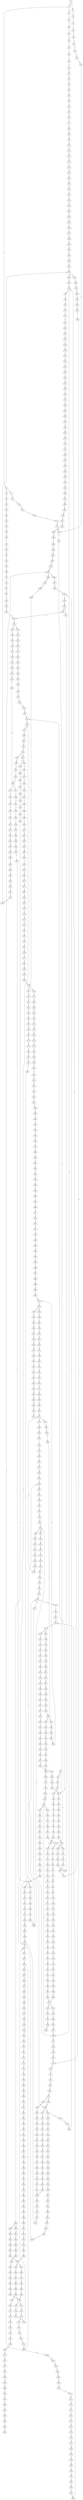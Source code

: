 strict digraph  {
	S0 -> S1 [ label = C ];
	S0 -> S2 [ label = A ];
	S1 -> S3 [ label = T ];
	S1 -> S4 [ label = G ];
	S2 -> S5 [ label = A ];
	S3 -> S6 [ label = C ];
	S4 -> S7 [ label = C ];
	S4 -> S8 [ label = T ];
	S5 -> S9 [ label = C ];
	S6 -> S10 [ label = C ];
	S7 -> S11 [ label = C ];
	S8 -> S12 [ label = C ];
	S9 -> S13 [ label = C ];
	S10 -> S14 [ label = G ];
	S11 -> S15 [ label = T ];
	S12 -> S16 [ label = T ];
	S13 -> S17 [ label = T ];
	S14 -> S18 [ label = G ];
	S15 -> S19 [ label = G ];
	S16 -> S20 [ label = G ];
	S17 -> S21 [ label = G ];
	S18 -> S22 [ label = T ];
	S19 -> S23 [ label = T ];
	S20 -> S24 [ label = T ];
	S21 -> S25 [ label = T ];
	S22 -> S26 [ label = C ];
	S23 -> S27 [ label = C ];
	S24 -> S28 [ label = T ];
	S25 -> S29 [ label = C ];
	S26 -> S30 [ label = T ];
	S27 -> S31 [ label = G ];
	S28 -> S32 [ label = C ];
	S29 -> S33 [ label = G ];
	S30 -> S34 [ label = G ];
	S31 -> S35 [ label = C ];
	S32 -> S36 [ label = C ];
	S33 -> S35 [ label = C ];
	S34 -> S37 [ label = G ];
	S35 -> S38 [ label = G ];
	S36 -> S39 [ label = G ];
	S37 -> S40 [ label = A ];
	S38 -> S41 [ label = C ];
	S39 -> S42 [ label = T ];
	S40 -> S43 [ label = G ];
	S41 -> S44 [ label = G ];
	S41 -> S45 [ label = A ];
	S42 -> S46 [ label = G ];
	S43 -> S47 [ label = G ];
	S44 -> S48 [ label = A ];
	S45 -> S49 [ label = G ];
	S45 -> S50 [ label = A ];
	S46 -> S51 [ label = G ];
	S47 -> S52 [ label = G ];
	S48 -> S53 [ label = G ];
	S49 -> S54 [ label = C ];
	S50 -> S55 [ label = C ];
	S51 -> S56 [ label = C ];
	S52 -> S57 [ label = T ];
	S53 -> S58 [ label = C ];
	S54 -> S59 [ label = C ];
	S55 -> S60 [ label = C ];
	S56 -> S61 [ label = C ];
	S57 -> S62 [ label = G ];
	S58 -> S63 [ label = A ];
	S59 -> S64 [ label = G ];
	S60 -> S65 [ label = C ];
	S61 -> S66 [ label = C ];
	S62 -> S67 [ label = T ];
	S63 -> S68 [ label = G ];
	S64 -> S69 [ label = G ];
	S65 -> S70 [ label = G ];
	S66 -> S71 [ label = G ];
	S67 -> S72 [ label = T ];
	S68 -> S73 [ label = T ];
	S69 -> S74 [ label = T ];
	S70 -> S75 [ label = T ];
	S71 -> S76 [ label = T ];
	S72 -> S77 [ label = C ];
	S73 -> S78 [ label = G ];
	S74 -> S79 [ label = G ];
	S75 -> S80 [ label = A ];
	S76 -> S81 [ label = C ];
	S77 -> S82 [ label = C ];
	S78 -> S83 [ label = C ];
	S79 -> S84 [ label = A ];
	S79 -> S85 [ label = G ];
	S80 -> S86 [ label = C ];
	S81 -> S87 [ label = C ];
	S82 -> S88 [ label = A ];
	S83 -> S89 [ label = A ];
	S84 -> S90 [ label = C ];
	S85 -> S91 [ label = T ];
	S85 -> S92 [ label = A ];
	S86 -> S93 [ label = A ];
	S87 -> S94 [ label = A ];
	S88 -> S95 [ label = G ];
	S89 -> S96 [ label = A ];
	S90 -> S97 [ label = G ];
	S91 -> S98 [ label = G ];
	S91 -> S99 [ label = T ];
	S92 -> S100 [ label = A ];
	S93 -> S101 [ label = G ];
	S94 -> S102 [ label = G ];
	S95 -> S103 [ label = C ];
	S96 -> S104 [ label = C ];
	S97 -> S105 [ label = T ];
	S98 -> S106 [ label = G ];
	S99 -> S107 [ label = A ];
	S100 -> S108 [ label = G ];
	S101 -> S109 [ label = C ];
	S102 -> S110 [ label = T ];
	S103 -> S111 [ label = A ];
	S104 -> S112 [ label = A ];
	S105 -> S113 [ label = G ];
	S106 -> S114 [ label = A ];
	S107 -> S115 [ label = G ];
	S108 -> S116 [ label = A ];
	S109 -> S117 [ label = A ];
	S110 -> S118 [ label = A ];
	S111 -> S119 [ label = G ];
	S112 -> S120 [ label = G ];
	S113 -> S121 [ label = G ];
	S114 -> S122 [ label = A ];
	S115 -> S123 [ label = A ];
	S116 -> S124 [ label = A ];
	S117 -> S125 [ label = G ];
	S118 -> S126 [ label = G ];
	S119 -> S127 [ label = A ];
	S120 -> S128 [ label = C ];
	S121 -> S129 [ label = G ];
	S122 -> S130 [ label = C ];
	S123 -> S131 [ label = A ];
	S124 -> S132 [ label = C ];
	S125 -> S133 [ label = G ];
	S126 -> S134 [ label = G ];
	S126 -> S135 [ label = C ];
	S127 -> S136 [ label = T ];
	S128 -> S137 [ label = T ];
	S129 -> S138 [ label = T ];
	S130 -> S139 [ label = C ];
	S131 -> S140 [ label = G ];
	S132 -> S141 [ label = G ];
	S133 -> S142 [ label = T ];
	S134 -> S143 [ label = G ];
	S135 -> S144 [ label = T ];
	S136 -> S145 [ label = A ];
	S137 -> S146 [ label = A ];
	S138 -> S147 [ label = A ];
	S139 -> S148 [ label = T ];
	S140 -> S149 [ label = G ];
	S141 -> S150 [ label = G ];
	S142 -> S151 [ label = G ];
	S143 -> S152 [ label = T ];
	S144 -> S153 [ label = C ];
	S145 -> S154 [ label = A ];
	S146 -> S155 [ label = C ];
	S147 -> S156 [ label = C ];
	S148 -> S157 [ label = C ];
	S149 -> S158 [ label = G ];
	S150 -> S159 [ label = C ];
	S151 -> S160 [ label = C ];
	S152 -> S161 [ label = C ];
	S153 -> S162 [ label = C ];
	S154 -> S163 [ label = A ];
	S155 -> S164 [ label = G ];
	S156 -> S165 [ label = T ];
	S157 -> S166 [ label = G ];
	S158 -> S167 [ label = G ];
	S159 -> S168 [ label = A ];
	S160 -> S169 [ label = A ];
	S161 -> S170 [ label = A ];
	S162 -> S171 [ label = A ];
	S163 -> S172 [ label = A ];
	S164 -> S173 [ label = A ];
	S165 -> S174 [ label = A ];
	S166 -> S175 [ label = G ];
	S167 -> S176 [ label = T ];
	S167 -> S177 [ label = G ];
	S168 -> S178 [ label = C ];
	S169 -> S179 [ label = C ];
	S170 -> S180 [ label = C ];
	S171 -> S181 [ label = C ];
	S172 -> S182 [ label = A ];
	S173 -> S183 [ label = G ];
	S174 -> S184 [ label = T ];
	S175 -> S185 [ label = C ];
	S176 -> S186 [ label = C ];
	S177 -> S187 [ label = T ];
	S178 -> S188 [ label = C ];
	S178 -> S189 [ label = T ];
	S179 -> S190 [ label = G ];
	S180 -> S191 [ label = T ];
	S181 -> S192 [ label = C ];
	S182 -> S193 [ label = C ];
	S183 -> S194 [ label = A ];
	S184 -> S195 [ label = T ];
	S185 -> S196 [ label = A ];
	S186 -> S197 [ label = T ];
	S187 -> S198 [ label = C ];
	S188 -> S199 [ label = G ];
	S189 -> S200 [ label = G ];
	S190 -> S201 [ label = C ];
	S191 -> S202 [ label = C ];
	S192 -> S203 [ label = G ];
	S193 -> S204 [ label = T ];
	S194 -> S205 [ label = A ];
	S195 -> S206 [ label = G ];
	S196 -> S207 [ label = C ];
	S197 -> S208 [ label = C ];
	S198 -> S209 [ label = C ];
	S199 -> S210 [ label = A ];
	S199 -> S211 [ label = G ];
	S200 -> S212 [ label = G ];
	S201 -> S213 [ label = G ];
	S202 -> S214 [ label = G ];
	S203 -> S215 [ label = G ];
	S204 -> S216 [ label = T ];
	S205 -> S217 [ label = C ];
	S206 -> S218 [ label = G ];
	S207 -> S219 [ label = G ];
	S207 -> S220 [ label = C ];
	S208 -> S221 [ label = T ];
	S209 -> S222 [ label = G ];
	S210 -> S223 [ label = G ];
	S210 -> S224 [ label = A ];
	S211 -> S225 [ label = G ];
	S212 -> S226 [ label = G ];
	S213 -> S227 [ label = G ];
	S214 -> S228 [ label = C ];
	S215 -> S229 [ label = A ];
	S216 -> S230 [ label = T ];
	S217 -> S231 [ label = T ];
	S218 -> S232 [ label = A ];
	S219 -> S233 [ label = C ];
	S220 -> S199 [ label = G ];
	S221 -> S234 [ label = C ];
	S222 -> S235 [ label = C ];
	S222 -> S236 [ label = T ];
	S223 -> S237 [ label = T ];
	S224 -> S238 [ label = T ];
	S225 -> S239 [ label = A ];
	S226 -> S240 [ label = A ];
	S227 -> S241 [ label = T ];
	S228 -> S242 [ label = T ];
	S229 -> S243 [ label = C ];
	S230 -> S244 [ label = G ];
	S231 -> S245 [ label = G ];
	S232 -> S246 [ label = A ];
	S233 -> S247 [ label = G ];
	S234 -> S248 [ label = G ];
	S235 -> S249 [ label = C ];
	S236 -> S250 [ label = C ];
	S237 -> S251 [ label = C ];
	S238 -> S252 [ label = G ];
	S239 -> S253 [ label = A ];
	S240 -> S254 [ label = A ];
	S241 -> S255 [ label = G ];
	S242 -> S256 [ label = T ];
	S243 -> S257 [ label = G ];
	S244 -> S258 [ label = C ];
	S245 -> S259 [ label = G ];
	S246 -> S260 [ label = C ];
	S247 -> S261 [ label = C ];
	S248 -> S262 [ label = T ];
	S249 -> S263 [ label = G ];
	S250 -> S264 [ label = G ];
	S251 -> S265 [ label = C ];
	S252 -> S266 [ label = T ];
	S253 -> S267 [ label = T ];
	S254 -> S268 [ label = C ];
	S255 -> S269 [ label = C ];
	S256 -> S270 [ label = C ];
	S257 -> S271 [ label = C ];
	S257 -> S272 [ label = T ];
	S258 -> S273 [ label = C ];
	S259 -> S274 [ label = C ];
	S260 -> S275 [ label = G ];
	S261 -> S276 [ label = G ];
	S262 -> S277 [ label = G ];
	S263 -> S278 [ label = G ];
	S264 -> S279 [ label = G ];
	S265 -> S280 [ label = A ];
	S266 -> S281 [ label = A ];
	S267 -> S282 [ label = T ];
	S268 -> S283 [ label = T ];
	S269 -> S284 [ label = C ];
	S270 -> S285 [ label = A ];
	S271 -> S286 [ label = C ];
	S272 -> S287 [ label = C ];
	S273 -> S288 [ label = G ];
	S274 -> S289 [ label = G ];
	S275 -> S290 [ label = G ];
	S276 -> S291 [ label = C ];
	S276 -> S292 [ label = G ];
	S277 -> S293 [ label = G ];
	S278 -> S294 [ label = A ];
	S279 -> S295 [ label = A ];
	S280 -> S296 [ label = G ];
	S281 -> S297 [ label = G ];
	S282 -> S298 [ label = G ];
	S283 -> S299 [ label = G ];
	S284 -> S300 [ label = G ];
	S285 -> S301 [ label = T ];
	S286 -> S302 [ label = C ];
	S287 -> S303 [ label = G ];
	S288 -> S304 [ label = T ];
	S289 -> S305 [ label = C ];
	S290 -> S306 [ label = T ];
	S291 -> S307 [ label = G ];
	S292 -> S308 [ label = C ];
	S293 -> S309 [ label = T ];
	S294 -> S310 [ label = A ];
	S295 -> S311 [ label = A ];
	S296 -> S312 [ label = T ];
	S296 -> S313 [ label = C ];
	S297 -> S314 [ label = T ];
	S298 -> S315 [ label = A ];
	S299 -> S316 [ label = G ];
	S300 -> S317 [ label = C ];
	S301 -> S318 [ label = C ];
	S302 -> S319 [ label = A ];
	S303 -> S320 [ label = T ];
	S304 -> S321 [ label = A ];
	S305 -> S322 [ label = A ];
	S306 -> S323 [ label = A ];
	S307 -> S324 [ label = T ];
	S308 -> S325 [ label = T ];
	S309 -> S326 [ label = A ];
	S310 -> S327 [ label = C ];
	S311 -> S328 [ label = C ];
	S312 -> S118 [ label = A ];
	S313 -> S329 [ label = T ];
	S314 -> S330 [ label = T ];
	S315 -> S331 [ label = A ];
	S316 -> S332 [ label = A ];
	S317 -> S333 [ label = C ];
	S317 -> S334 [ label = A ];
	S318 -> S335 [ label = C ];
	S319 -> S336 [ label = T ];
	S320 -> S337 [ label = G ];
	S321 -> S338 [ label = G ];
	S322 -> S339 [ label = G ];
	S323 -> S340 [ label = C ];
	S324 -> S341 [ label = C ];
	S325 -> S342 [ label = G ];
	S326 -> S343 [ label = C ];
	S327 -> S344 [ label = T ];
	S328 -> S345 [ label = A ];
	S328 -> S346 [ label = T ];
	S329 -> S347 [ label = T ];
	S330 -> S348 [ label = T ];
	S331 -> S349 [ label = C ];
	S332 -> S350 [ label = C ];
	S333 -> S351 [ label = G ];
	S334 -> S352 [ label = A ];
	S335 -> S353 [ label = A ];
	S336 -> S354 [ label = C ];
	S337 -> S355 [ label = A ];
	S338 -> S356 [ label = C ];
	S339 -> S357 [ label = C ];
	S340 -> S358 [ label = G ];
	S341 -> S359 [ label = G ];
	S342 -> S360 [ label = G ];
	S343 -> S361 [ label = C ];
	S344 -> S362 [ label = G ];
	S345 -> S363 [ label = G ];
	S346 -> S364 [ label = A ];
	S347 -> S365 [ label = C ];
	S348 -> S366 [ label = C ];
	S349 -> S367 [ label = C ];
	S350 -> S368 [ label = C ];
	S351 -> S369 [ label = G ];
	S352 -> S370 [ label = C ];
	S353 -> S371 [ label = G ];
	S354 -> S372 [ label = G ];
	S355 -> S373 [ label = C ];
	S356 -> S374 [ label = C ];
	S357 -> S375 [ label = G ];
	S358 -> S376 [ label = A ];
	S359 -> S377 [ label = A ];
	S360 -> S378 [ label = A ];
	S361 -> S379 [ label = G ];
	S362 -> S380 [ label = C ];
	S363 -> S381 [ label = G ];
	S364 -> S382 [ label = C ];
	S365 -> S383 [ label = A ];
	S366 -> S384 [ label = A ];
	S367 -> S385 [ label = C ];
	S368 -> S386 [ label = C ];
	S369 -> S387 [ label = T ];
	S370 -> S388 [ label = C ];
	S371 -> S389 [ label = A ];
	S372 -> S390 [ label = T ];
	S373 -> S391 [ label = C ];
	S374 -> S392 [ label = G ];
	S375 -> S393 [ label = G ];
	S376 -> S394 [ label = A ];
	S377 -> S395 [ label = C ];
	S378 -> S396 [ label = A ];
	S379 -> S397 [ label = G ];
	S380 -> S398 [ label = A ];
	S381 -> S399 [ label = A ];
	S382 -> S400 [ label = A ];
	S383 -> S401 [ label = C ];
	S384 -> S402 [ label = C ];
	S385 -> S403 [ label = G ];
	S386 -> S404 [ label = G ];
	S387 -> S405 [ label = G ];
	S388 -> S406 [ label = A ];
	S389 -> S407 [ label = A ];
	S390 -> S408 [ label = C ];
	S391 -> S409 [ label = G ];
	S392 -> S410 [ label = G ];
	S392 -> S411 [ label = C ];
	S393 -> S412 [ label = G ];
	S394 -> S413 [ label = G ];
	S395 -> S414 [ label = G ];
	S396 -> S415 [ label = T ];
	S397 -> S416 [ label = T ];
	S398 -> S417 [ label = A ];
	S399 -> S418 [ label = A ];
	S400 -> S419 [ label = A ];
	S401 -> S420 [ label = G ];
	S402 -> S421 [ label = T ];
	S403 -> S422 [ label = T ];
	S404 -> S423 [ label = T ];
	S405 -> S85 [ label = G ];
	S406 -> S424 [ label = G ];
	S407 -> S425 [ label = C ];
	S408 -> S426 [ label = C ];
	S409 -> S427 [ label = G ];
	S410 -> S428 [ label = T ];
	S411 -> S429 [ label = T ];
	S412 -> S430 [ label = T ];
	S413 -> S431 [ label = A ];
	S414 -> S432 [ label = C ];
	S415 -> S433 [ label = G ];
	S416 -> S434 [ label = G ];
	S417 -> S435 [ label = C ];
	S418 -> S436 [ label = T ];
	S419 -> S437 [ label = C ];
	S420 -> S438 [ label = C ];
	S421 -> S439 [ label = C ];
	S422 -> S440 [ label = C ];
	S423 -> S441 [ label = C ];
	S424 -> S442 [ label = A ];
	S424 -> S443 [ label = T ];
	S425 -> S444 [ label = C ];
	S426 -> S445 [ label = T ];
	S427 -> S446 [ label = T ];
	S428 -> S79 [ label = G ];
	S429 -> S447 [ label = G ];
	S430 -> S448 [ label = G ];
	S431 -> S449 [ label = A ];
	S432 -> S450 [ label = G ];
	S433 -> S451 [ label = G ];
	S434 -> S452 [ label = G ];
	S435 -> S453 [ label = C ];
	S436 -> S454 [ label = A ];
	S437 -> S455 [ label = G ];
	S438 -> S456 [ label = C ];
	S439 -> S457 [ label = C ];
	S440 -> S458 [ label = T ];
	S441 -> S458 [ label = T ];
	S442 -> S459 [ label = A ];
	S443 -> S460 [ label = C ];
	S444 -> S461 [ label = A ];
	S444 -> S462 [ label = G ];
	S445 -> S463 [ label = C ];
	S446 -> S464 [ label = C ];
	S447 -> S465 [ label = G ];
	S448 -> S466 [ label = C ];
	S449 -> S467 [ label = G ];
	S450 -> S468 [ label = C ];
	S451 -> S469 [ label = G ];
	S452 -> S91 [ label = T ];
	S453 -> S470 [ label = A ];
	S454 -> S471 [ label = G ];
	S455 -> S472 [ label = A ];
	S456 -> S473 [ label = C ];
	S457 -> S474 [ label = T ];
	S458 -> S475 [ label = C ];
	S459 -> S476 [ label = C ];
	S460 -> S477 [ label = G ];
	S461 -> S478 [ label = G ];
	S461 -> S479 [ label = C ];
	S462 -> S480 [ label = G ];
	S463 -> S481 [ label = T ];
	S464 -> S482 [ label = G ];
	S465 -> S483 [ label = A ];
	S466 -> S484 [ label = C ];
	S467 -> S485 [ label = T ];
	S468 -> S486 [ label = C ];
	S469 -> S487 [ label = G ];
	S470 -> S424 [ label = G ];
	S471 -> S488 [ label = T ];
	S472 -> S489 [ label = A ];
	S473 -> S490 [ label = T ];
	S474 -> S491 [ label = T ];
	S475 -> S492 [ label = G ];
	S476 -> S493 [ label = A ];
	S477 -> S494 [ label = C ];
	S478 -> S495 [ label = A ];
	S479 -> S496 [ label = C ];
	S480 -> S497 [ label = A ];
	S481 -> S498 [ label = T ];
	S481 -> S499 [ label = G ];
	S482 -> S500 [ label = C ];
	S483 -> S501 [ label = A ];
	S484 -> S502 [ label = G ];
	S485 -> S503 [ label = G ];
	S486 -> S504 [ label = T ];
	S487 -> S505 [ label = T ];
	S488 -> S506 [ label = C ];
	S489 -> S507 [ label = A ];
	S490 -> S508 [ label = T ];
	S491 -> S509 [ label = T ];
	S492 -> S510 [ label = G ];
	S493 -> S511 [ label = G ];
	S494 -> S512 [ label = G ];
	S495 -> S513 [ label = C ];
	S496 -> S514 [ label = A ];
	S497 -> S515 [ label = C ];
	S498 -> S516 [ label = C ];
	S499 -> S517 [ label = T ];
	S500 -> S518 [ label = G ];
	S501 -> S519 [ label = G ];
	S502 -> S317 [ label = C ];
	S503 -> S520 [ label = T ];
	S504 -> S521 [ label = C ];
	S505 -> S522 [ label = C ];
	S506 -> S523 [ label = T ];
	S507 -> S524 [ label = A ];
	S508 -> S525 [ label = C ];
	S509 -> S526 [ label = C ];
	S510 -> S527 [ label = C ];
	S511 -> S528 [ label = C ];
	S512 -> S529 [ label = C ];
	S513 -> S530 [ label = T ];
	S514 -> S531 [ label = C ];
	S515 -> S257 [ label = G ];
	S516 -> S532 [ label = T ];
	S517 -> S533 [ label = C ];
	S518 -> S534 [ label = T ];
	S519 -> S535 [ label = A ];
	S520 -> S536 [ label = C ];
	S521 -> S537 [ label = G ];
	S522 -> S538 [ label = C ];
	S523 -> S539 [ label = C ];
	S524 -> S540 [ label = C ];
	S525 -> S541 [ label = A ];
	S526 -> S542 [ label = A ];
	S527 -> S543 [ label = A ];
	S528 -> S544 [ label = C ];
	S529 -> S45 [ label = A ];
	S530 -> S545 [ label = C ];
	S531 -> S546 [ label = C ];
	S532 -> S547 [ label = C ];
	S533 -> S548 [ label = G ];
	S534 -> S549 [ label = A ];
	S535 -> S124 [ label = A ];
	S536 -> S550 [ label = C ];
	S537 -> S551 [ label = G ];
	S538 -> S222 [ label = G ];
	S539 -> S552 [ label = T ];
	S540 -> S553 [ label = A ];
	S541 -> S554 [ label = T ];
	S542 -> S555 [ label = T ];
	S543 -> S207 [ label = C ];
	S544 -> S556 [ label = G ];
	S545 -> S557 [ label = C ];
	S546 -> S558 [ label = C ];
	S547 -> S559 [ label = G ];
	S548 -> S560 [ label = T ];
	S549 -> S561 [ label = G ];
	S550 -> S562 [ label = T ];
	S551 -> S563 [ label = G ];
	S552 -> S564 [ label = C ];
	S553 -> S565 [ label = G ];
	S554 -> S566 [ label = C ];
	S555 -> S567 [ label = C ];
	S556 -> S568 [ label = T ];
	S557 -> S569 [ label = C ];
	S558 -> S570 [ label = C ];
	S559 -> S571 [ label = G ];
	S560 -> S572 [ label = G ];
	S561 -> S573 [ label = C ];
	S562 -> S574 [ label = G ];
	S563 -> S575 [ label = C ];
	S564 -> S576 [ label = T ];
	S565 -> S577 [ label = A ];
	S566 -> S335 [ label = C ];
	S567 -> S578 [ label = C ];
	S568 -> S579 [ label = C ];
	S569 -> S580 [ label = A ];
	S570 -> S581 [ label = T ];
	S571 -> S582 [ label = A ];
	S572 -> S583 [ label = G ];
	S573 -> S584 [ label = C ];
	S574 -> S585 [ label = G ];
	S575 -> S586 [ label = T ];
	S576 -> S587 [ label = G ];
	S577 -> S588 [ label = A ];
	S578 -> S353 [ label = A ];
	S579 -> S589 [ label = C ];
	S580 -> S590 [ label = T ];
	S581 -> S591 [ label = T ];
	S582 -> S592 [ label = G ];
	S583 -> S593 [ label = T ];
	S584 -> S392 [ label = G ];
	S585 -> S594 [ label = C ];
	S586 -> S595 [ label = C ];
	S587 -> S596 [ label = A ];
	S588 -> S597 [ label = G ];
	S589 -> S598 [ label = T ];
	S590 -> S599 [ label = C ];
	S591 -> S600 [ label = C ];
	S592 -> S601 [ label = A ];
	S593 -> S326 [ label = A ];
	S594 -> S602 [ label = C ];
	S595 -> S603 [ label = A ];
	S596 -> S604 [ label = G ];
	S597 -> S605 [ label = G ];
	S598 -> S606 [ label = C ];
	S599 -> S607 [ label = T ];
	S600 -> S608 [ label = C ];
	S600 -> S609 [ label = G ];
	S601 -> S610 [ label = G ];
	S602 -> S611 [ label = T ];
	S603 -> S612 [ label = C ];
	S604 -> S613 [ label = T ];
	S605 -> S614 [ label = G ];
	S606 -> S481 [ label = T ];
	S607 -> S615 [ label = G ];
	S608 -> S616 [ label = T ];
	S609 -> S617 [ label = A ];
	S610 -> S618 [ label = G ];
	S611 -> S619 [ label = G ];
	S612 -> S620 [ label = G ];
	S613 -> S621 [ label = A ];
	S614 -> S167 [ label = G ];
	S615 -> S622 [ label = C ];
	S616 -> S623 [ label = G ];
	S617 -> S624 [ label = T ];
	S618 -> S625 [ label = T ];
	S619 -> S626 [ label = G ];
	S620 -> S627 [ label = T ];
	S622 -> S628 [ label = C ];
	S623 -> S629 [ label = T ];
	S624 -> S630 [ label = C ];
	S625 -> S631 [ label = C ];
	S626 -> S632 [ label = G ];
	S627 -> S633 [ label = C ];
	S628 -> S634 [ label = A ];
	S629 -> S635 [ label = C ];
	S630 -> S636 [ label = G ];
	S631 -> S637 [ label = C ];
	S632 -> S638 [ label = T ];
	S633 -> S639 [ label = C ];
	S634 -> S640 [ label = G ];
	S635 -> S641 [ label = C ];
	S636 -> S642 [ label = T ];
	S637 -> S643 [ label = C ];
	S638 -> S644 [ label = C ];
	S639 -> S645 [ label = A ];
	S640 -> S646 [ label = T ];
	S641 -> S647 [ label = T ];
	S642 -> S648 [ label = T ];
	S643 -> S649 [ label = A ];
	S643 -> S650 [ label = G ];
	S644 -> S651 [ label = C ];
	S645 -> S652 [ label = G ];
	S646 -> S653 [ label = C ];
	S647 -> S654 [ label = A ];
	S647 -> S655 [ label = T ];
	S648 -> S656 [ label = T ];
	S649 -> S657 [ label = G ];
	S650 -> S658 [ label = G ];
	S650 -> S659 [ label = A ];
	S651 -> S660 [ label = C ];
	S652 -> S661 [ label = C ];
	S653 -> S662 [ label = G ];
	S654 -> S663 [ label = C ];
	S655 -> S664 [ label = G ];
	S656 -> S665 [ label = G ];
	S657 -> S666 [ label = A ];
	S658 -> S667 [ label = A ];
	S659 -> S668 [ label = G ];
	S659 -> S669 [ label = A ];
	S660 -> S670 [ label = G ];
	S661 -> S329 [ label = T ];
	S662 -> S671 [ label = T ];
	S663 -> S672 [ label = T ];
	S664 -> S673 [ label = T ];
	S665 -> S674 [ label = T ];
	S666 -> S675 [ label = G ];
	S667 -> S676 [ label = G ];
	S668 -> S677 [ label = T ];
	S669 -> S678 [ label = G ];
	S670 -> S659 [ label = A ];
	S671 -> S679 [ label = A ];
	S672 -> S680 [ label = A ];
	S673 -> S681 [ label = A ];
	S674 -> S682 [ label = A ];
	S675 -> S683 [ label = C ];
	S676 -> S684 [ label = G ];
	S677 -> S685 [ label = C ];
	S678 -> S686 [ label = T ];
	S679 -> S687 [ label = A ];
	S680 -> S688 [ label = C ];
	S681 -> S689 [ label = G ];
	S682 -> S690 [ label = G ];
	S683 -> S691 [ label = C ];
	S684 -> S692 [ label = C ];
	S685 -> S265 [ label = C ];
	S686 -> S693 [ label = C ];
	S687 -> S694 [ label = G ];
	S688 -> S695 [ label = C ];
	S689 -> S696 [ label = G ];
	S690 -> S697 [ label = G ];
	S691 -> S698 [ label = A ];
	S692 -> S699 [ label = G ];
	S693 -> S700 [ label = G ];
	S694 -> S701 [ label = A ];
	S695 -> S702 [ label = A ];
	S696 -> S703 [ label = A ];
	S697 -> S703 [ label = A ];
	S698 -> S704 [ label = C ];
	S699 -> S705 [ label = T ];
	S700 -> S706 [ label = C ];
	S700 -> S707 [ label = A ];
	S701 -> S708 [ label = C ];
	S702 -> S709 [ label = G ];
	S703 -> S710 [ label = G ];
	S703 -> S711 [ label = A ];
	S704 -> S712 [ label = G ];
	S705 -> S713 [ label = G ];
	S706 -> S714 [ label = G ];
	S707 -> S715 [ label = G ];
	S708 -> S716 [ label = G ];
	S709 -> S717 [ label = G ];
	S710 -> S718 [ label = A ];
	S711 -> S719 [ label = A ];
	S712 -> S720 [ label = G ];
	S713 -> S721 [ label = G ];
	S714 -> S722 [ label = G ];
	S715 -> S723 [ label = G ];
	S716 -> S724 [ label = G ];
	S717 -> S725 [ label = A ];
	S718 -> S726 [ label = G ];
	S719 -> S727 [ label = G ];
	S720 -> S728 [ label = T ];
	S721 -> S729 [ label = T ];
	S722 -> S730 [ label = C ];
	S723 -> S731 [ label = T ];
	S724 -> S732 [ label = C ];
	S725 -> S733 [ label = G ];
	S726 -> S734 [ label = G ];
	S727 -> S735 [ label = G ];
	S728 -> S736 [ label = T ];
	S729 -> S737 [ label = A ];
	S730 -> S738 [ label = T ];
	S731 -> S739 [ label = A ];
	S732 -> S740 [ label = T ];
	S733 -> S741 [ label = A ];
	S734 -> S625 [ label = T ];
	S735 -> S742 [ label = T ];
	S736 -> S743 [ label = A ];
	S737 -> S744 [ label = T ];
	S738 -> S745 [ label = A ];
	S739 -> S746 [ label = T ];
	S740 -> S747 [ label = C ];
	S741 -> S748 [ label = G ];
	S742 -> S749 [ label = C ];
	S743 -> S750 [ label = C ];
	S744 -> S751 [ label = G ];
	S745 -> S752 [ label = T ];
	S746 -> S753 [ label = A ];
	S747 -> S754 [ label = T ];
	S748 -> S755 [ label = T ];
	S749 -> S756 [ label = C ];
	S750 -> S757 [ label = T ];
	S751 -> S758 [ label = A ];
	S752 -> S759 [ label = A ];
	S753 -> S760 [ label = A ];
	S754 -> S761 [ label = C ];
	S755 -> S762 [ label = C ];
	S756 -> S763 [ label = C ];
	S757 -> S764 [ label = G ];
	S758 -> S765 [ label = G ];
	S759 -> S766 [ label = G ];
	S760 -> S767 [ label = G ];
	S761 -> S768 [ label = G ];
	S762 -> S769 [ label = A ];
	S763 -> S650 [ label = G ];
	S764 -> S770 [ label = C ];
	S765 -> S771 [ label = C ];
	S766 -> S772 [ label = T ];
	S767 -> S773 [ label = T ];
	S768 -> S774 [ label = A ];
	S769 -> S775 [ label = G ];
	S770 -> S776 [ label = A ];
	S771 -> S777 [ label = G ];
	S772 -> S778 [ label = A ];
	S773 -> S779 [ label = C ];
	S774 -> S780 [ label = A ];
	S775 -> S781 [ label = G ];
	S776 -> S782 [ label = G ];
	S777 -> S783 [ label = G ];
	S778 -> S784 [ label = G ];
	S779 -> S785 [ label = G ];
	S780 -> S786 [ label = G ];
	S781 -> S787 [ label = A ];
	S782 -> S788 [ label = A ];
	S783 -> S789 [ label = T ];
	S784 -> S790 [ label = C ];
	S785 -> S791 [ label = T ];
	S786 -> S792 [ label = T ];
	S787 -> S793 [ label = C ];
	S788 -> S794 [ label = C ];
	S789 -> S795 [ label = C ];
	S790 -> S796 [ label = C ];
	S791 -> S797 [ label = G ];
	S792 -> S798 [ label = C ];
	S793 -> S799 [ label = C ];
	S794 -> S800 [ label = G ];
	S795 -> S801 [ label = G ];
	S796 -> S802 [ label = G ];
	S797 -> S803 [ label = G ];
	S798 -> S700 [ label = G ];
	S799 -> S804 [ label = A ];
	S800 -> S805 [ label = G ];
	S801 -> S806 [ label = C ];
	S802 -> S807 [ label = A ];
	S803 -> S593 [ label = T ];
	S804 -> S808 [ label = G ];
	S805 -> S809 [ label = A ];
	S806 -> S810 [ label = A ];
	S807 -> S811 [ label = A ];
	S808 -> S812 [ label = T ];
	S809 -> S813 [ label = C ];
	S810 -> S814 [ label = C ];
	S811 -> S815 [ label = A ];
	S812 -> S816 [ label = C ];
	S813 -> S817 [ label = A ];
	S814 -> S818 [ label = G ];
	S815 -> S819 [ label = C ];
	S816 -> S820 [ label = T ];
	S817 -> S821 [ label = C ];
	S818 -> S822 [ label = C ];
	S819 -> S823 [ label = C ];
	S820 -> S824 [ label = C ];
	S821 -> S825 [ label = A ];
	S822 -> S826 [ label = G ];
	S823 -> S827 [ label = C ];
	S824 -> S828 [ label = T ];
	S825 -> S829 [ label = C ];
	S826 -> S261 [ label = C ];
	S827 -> S830 [ label = C ];
	S828 -> S831 [ label = G ];
	S829 -> S832 [ label = C ];
	S830 -> S833 [ label = G ];
	S831 -> S834 [ label = T ];
	S832 -> S835 [ label = T ];
	S833 -> S836 [ label = A ];
	S834 -> S837 [ label = A ];
	S835 -> S838 [ label = C ];
	S836 -> S839 [ label = C ];
	S838 -> S840 [ label = T ];
	S839 -> S841 [ label = T ];
	S840 -> S842 [ label = A ];
	S841 -> S843 [ label = A ];
	S842 -> S844 [ label = G ];
	S843 -> S845 [ label = G ];
	S844 -> S846 [ label = A ];
	S845 -> S847 [ label = A ];
	S846 -> S848 [ label = A ];
	S847 -> S849 [ label = A ];
	S848 -> S850 [ label = C ];
	S849 -> S851 [ label = T ];
	S850 -> S852 [ label = G ];
	S851 -> S853 [ label = C ];
	S852 -> S854 [ label = A ];
	S853 -> S855 [ label = G ];
	S854 -> S856 [ label = G ];
	S855 -> S857 [ label = G ];
	S856 -> S858 [ label = G ];
	S857 -> S859 [ label = G ];
	S858 -> S860 [ label = T ];
	S859 -> S861 [ label = T ];
	S860 -> S862 [ label = G ];
	S861 -> S863 [ label = A ];
	S862 -> S864 [ label = T ];
	S863 -> S865 [ label = T ];
	S864 -> S866 [ label = C ];
	S865 -> S867 [ label = C ];
	S866 -> S868 [ label = C ];
	S867 -> S869 [ label = C ];
	S868 -> S870 [ label = C ];
	S869 -> S871 [ label = C ];
	S870 -> S872 [ label = T ];
	S871 -> S873 [ label = G ];
	S872 -> S874 [ label = G ];
	S873 -> S875 [ label = A ];
	S874 -> S876 [ label = T ];
	S875 -> S877 [ label = A ];
	S876 -> S878 [ label = C ];
	S877 -> S879 [ label = A ];
	S878 -> S880 [ label = C ];
	S879 -> S881 [ label = G ];
	S880 -> S647 [ label = T ];
	S881 -> S882 [ label = T ];
	S882 -> S883 [ label = G ];
	S883 -> S884 [ label = T ];
	S884 -> S885 [ label = C ];
	S885 -> S886 [ label = G ];
	S886 -> S887 [ label = T ];
	S887 -> S888 [ label = C ];
	S888 -> S889 [ label = G ];
	S889 -> S890 [ label = G ];
	S890 -> S891 [ label = A ];
	S891 -> S311 [ label = A ];
}
